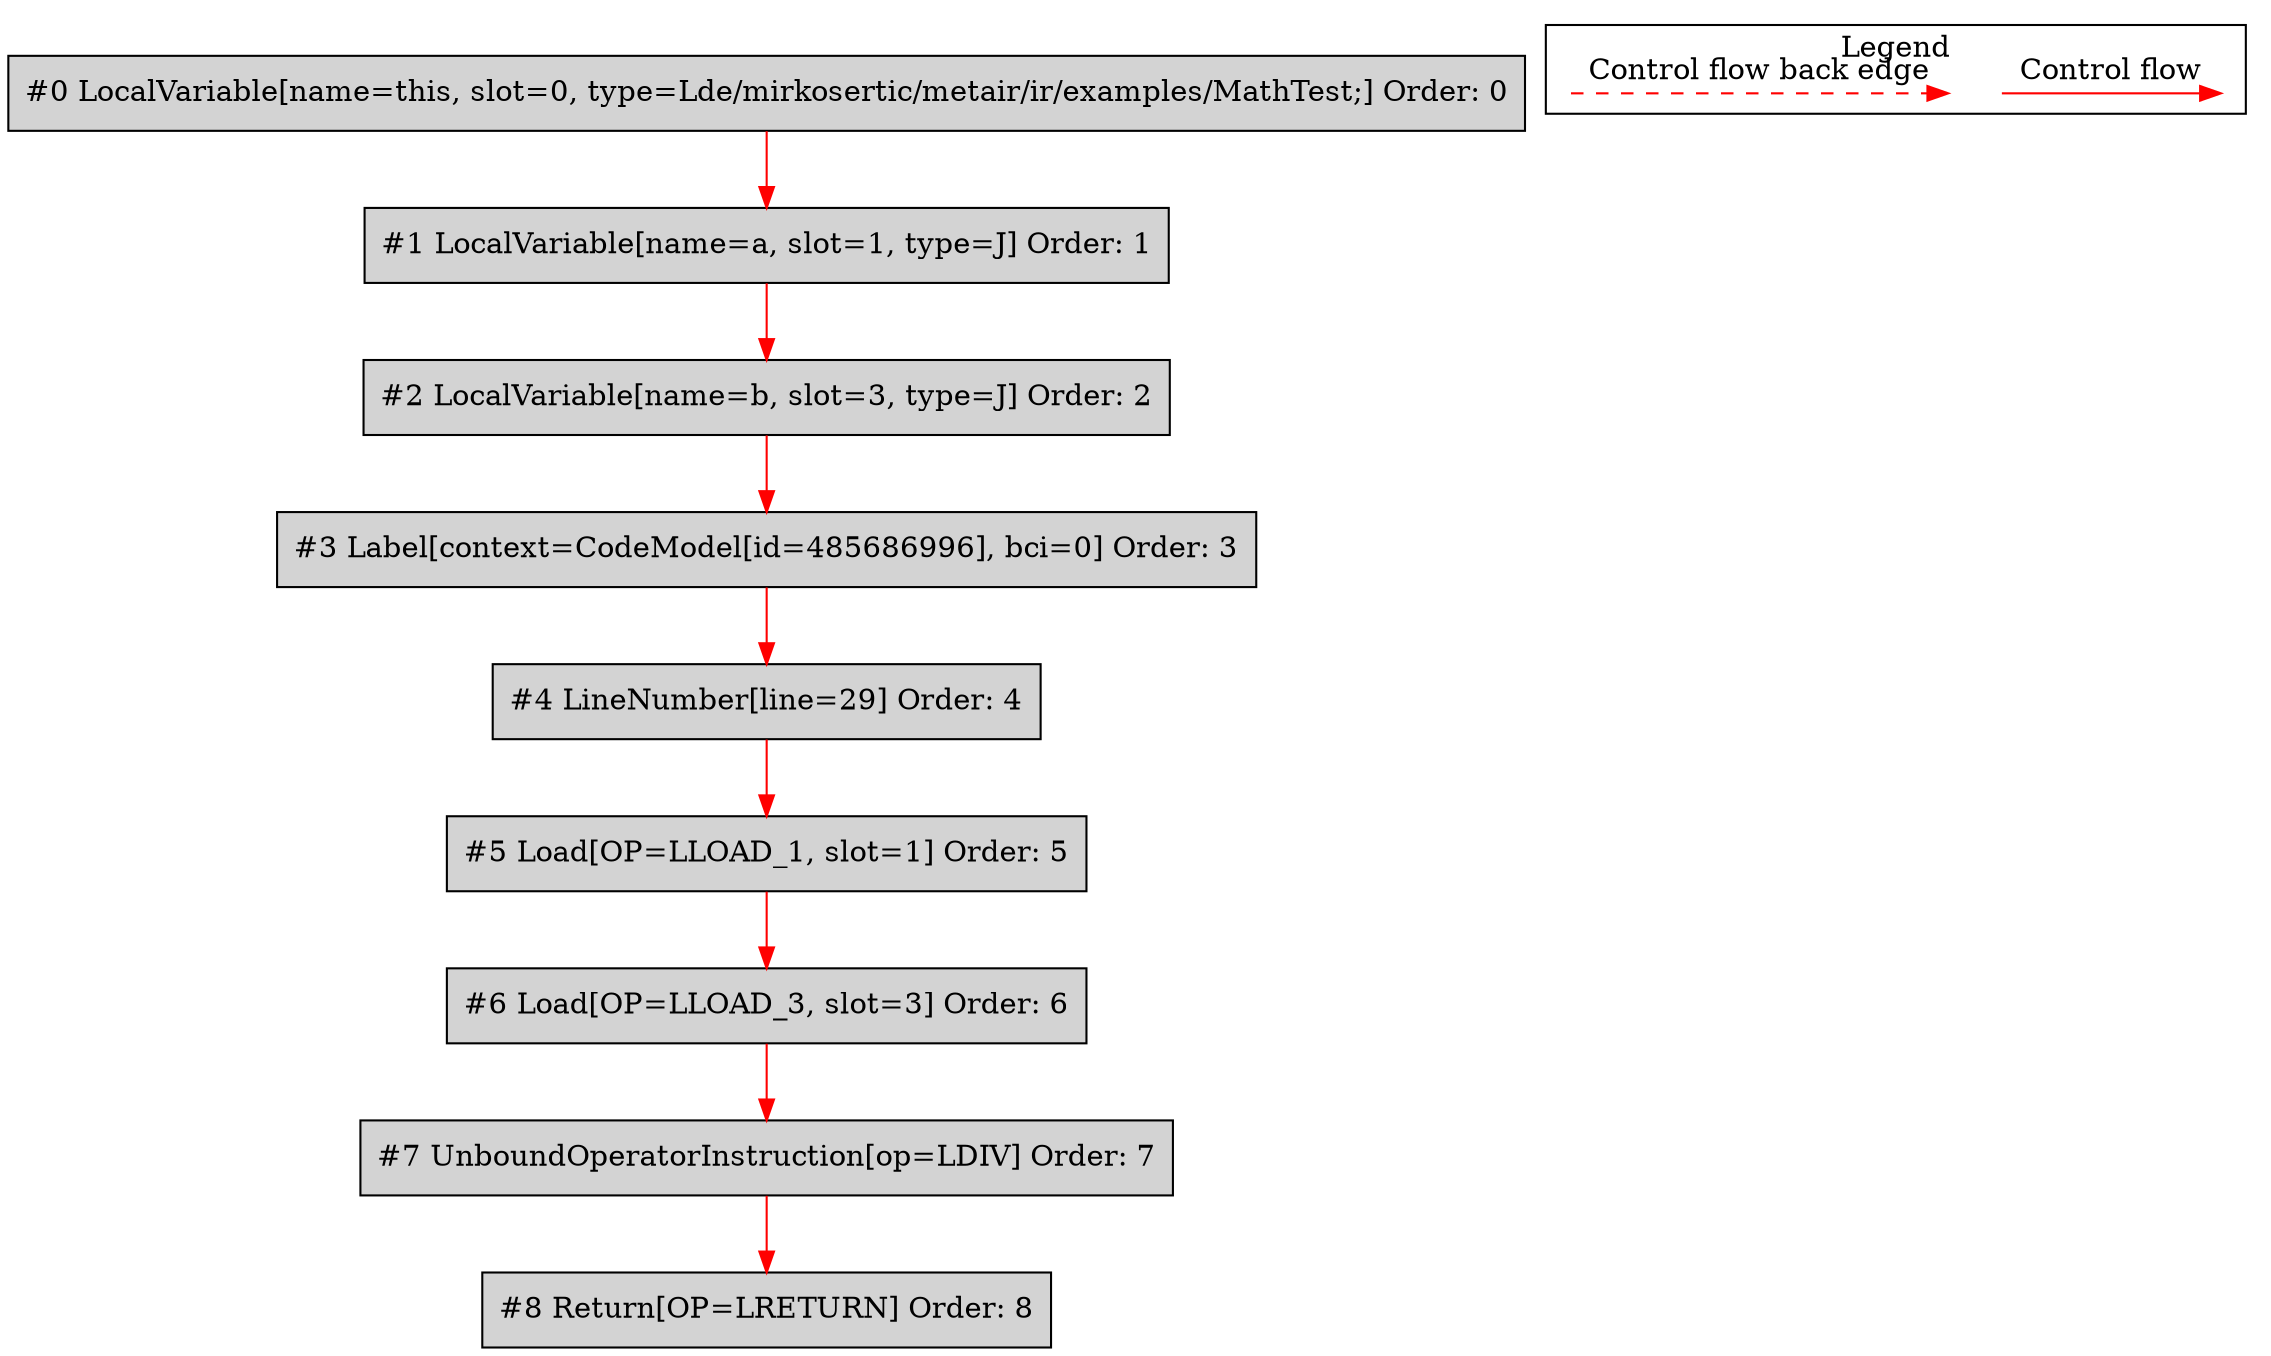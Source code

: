 digraph {
 ordering="in";
 node0[label="#0 LocalVariable[name=this, slot=0, type=Lde/mirkosertic/metair/ir/examples/MathTest;] Order: 0", shape=box, fillcolor=lightgrey, style=filled];
 node1[label="#1 LocalVariable[name=a, slot=1, type=J] Order: 1", shape=box, fillcolor=lightgrey, style=filled];
 node2[label="#2 LocalVariable[name=b, slot=3, type=J] Order: 2", shape=box, fillcolor=lightgrey, style=filled];
 node3[label="#3 Label[context=CodeModel[id=485686996], bci=0] Order: 3", shape=box, fillcolor=lightgrey, style=filled];
 node4[label="#4 LineNumber[line=29] Order: 4", shape=box, fillcolor=lightgrey, style=filled];
 node5[label="#5 Load[OP=LLOAD_1, slot=1] Order: 5", shape=box, fillcolor=lightgrey, style=filled];
 node6[label="#6 Load[OP=LLOAD_3, slot=3] Order: 6", shape=box, fillcolor=lightgrey, style=filled];
 node7[label="#7 UnboundOperatorInstruction[op=LDIV] Order: 7", shape=box, fillcolor=lightgrey, style=filled];
 node8[label="#8 Return[OP=LRETURN] Order: 8", shape=box, fillcolor=lightgrey, style=filled];
 node0 -> node1[color=red];
 node1 -> node2[color=red];
 node2 -> node3[color=red];
 node3 -> node4[color=red];
 node4 -> node5[color=red];
 node5 -> node6[color=red];
 node6 -> node7[color=red];
 node7 -> node8[color=red];
 subgraph cluster_000 {
  label = "Legend";
  node [shape=point]
  {
   rank=same;
   c0 [style = invis];
   c1 [style = invis];
   c2 [style = invis];
   c3 [style = invis];
  }
  c0 -> c1 [label="Control flow", style=solid, color=red]
  c2 -> c3 [label="Control flow back edge", style=dashed, color=red]
 }

}
